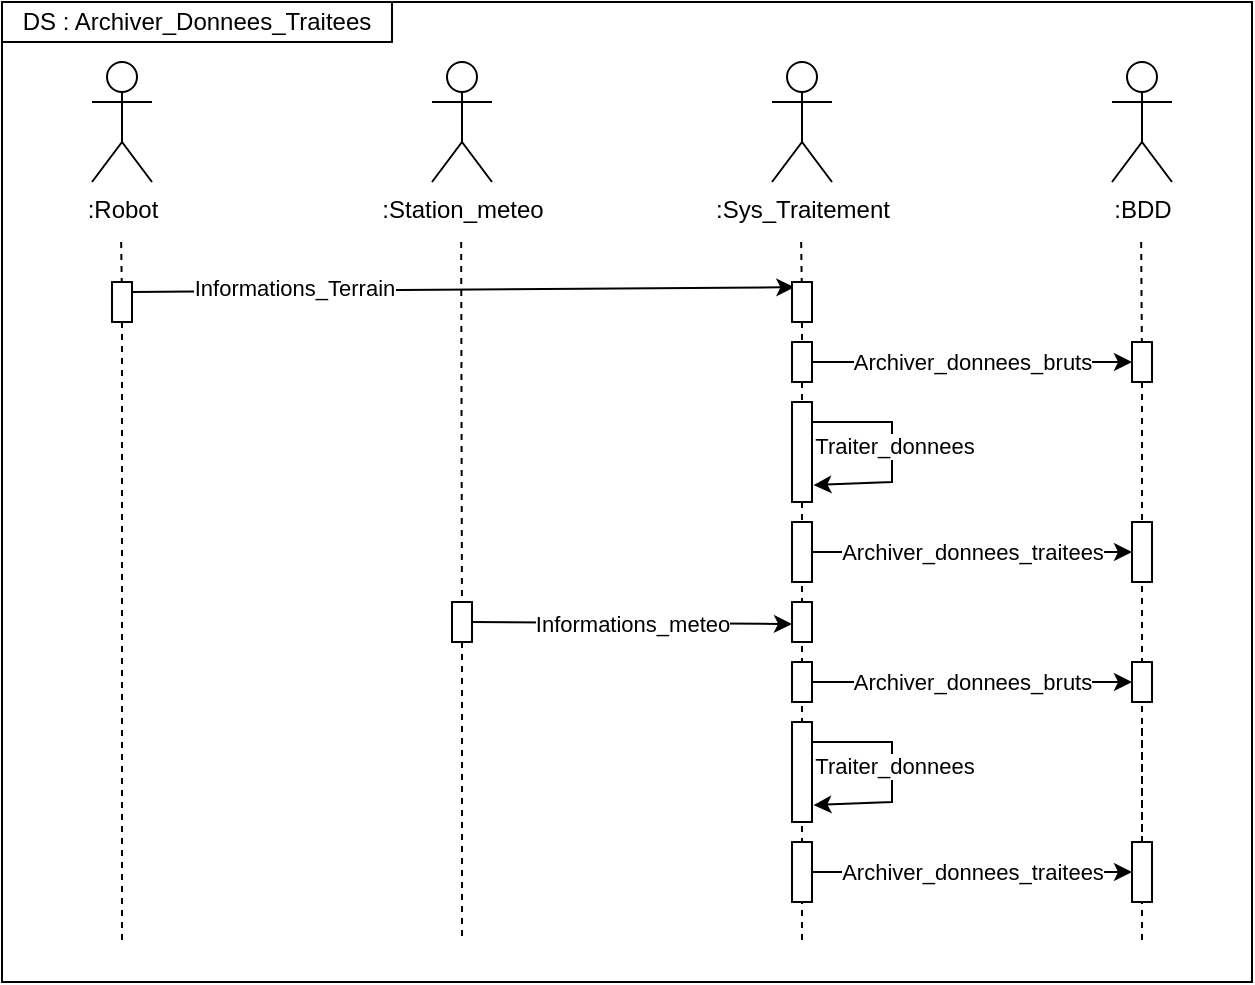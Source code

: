 <mxfile version="26.0.10">
  <diagram name="Page-1" id="2s50flM465wgNOnY-cEj">
    <mxGraphModel dx="1154" dy="532" grid="1" gridSize="10" guides="1" tooltips="1" connect="1" arrows="1" fold="1" page="1" pageScale="1" pageWidth="827" pageHeight="1169" math="0" shadow="0">
      <root>
        <mxCell id="0" />
        <mxCell id="1" parent="0" />
        <mxCell id="l41az-iPea58eBpbd93N-1" value="" style="rounded=0;whiteSpace=wrap;html=1;" parent="1" vertex="1">
          <mxGeometry x="75" y="90" width="625" height="490" as="geometry" />
        </mxCell>
        <mxCell id="MxAEn-52afu2dkst7SV7-1" value="&lt;div&gt;:Robot&lt;/div&gt;" style="shape=umlActor;verticalLabelPosition=bottom;verticalAlign=top;html=1;outlineConnect=0;" parent="1" vertex="1">
          <mxGeometry x="120" y="120" width="30" height="60" as="geometry" />
        </mxCell>
        <mxCell id="MxAEn-52afu2dkst7SV7-2" value=":BDD" style="shape=umlActor;verticalLabelPosition=bottom;verticalAlign=top;html=1;outlineConnect=0;" parent="1" vertex="1">
          <mxGeometry x="630" y="120" width="30" height="60" as="geometry" />
        </mxCell>
        <mxCell id="MxAEn-52afu2dkst7SV7-3" value=":Station_meteo" style="shape=umlActor;verticalLabelPosition=bottom;verticalAlign=top;html=1;outlineConnect=0;" parent="1" vertex="1">
          <mxGeometry x="290" y="120" width="30" height="60" as="geometry" />
        </mxCell>
        <mxCell id="MxAEn-52afu2dkst7SV7-4" value=":Sys_Traitement" style="shape=umlActor;verticalLabelPosition=bottom;verticalAlign=top;html=1;outlineConnect=0;" parent="1" vertex="1">
          <mxGeometry x="460" y="120" width="30" height="60" as="geometry" />
        </mxCell>
        <mxCell id="MxAEn-52afu2dkst7SV7-6" value="" style="endArrow=none;dashed=1;html=1;rounded=0;" parent="1" source="MxAEn-52afu2dkst7SV7-13" edge="1">
          <mxGeometry width="50" height="50" relative="1" as="geometry">
            <mxPoint x="134.58" y="210" as="sourcePoint" />
            <mxPoint x="135" y="560" as="targetPoint" />
          </mxGeometry>
        </mxCell>
        <mxCell id="MxAEn-52afu2dkst7SV7-7" value="" style="endArrow=none;dashed=1;html=1;rounded=0;" parent="1" source="MxAEn-52afu2dkst7SV7-30" edge="1">
          <mxGeometry width="50" height="50" relative="1" as="geometry">
            <mxPoint x="644.58" y="190" as="sourcePoint" />
            <mxPoint x="645" y="450" as="targetPoint" />
          </mxGeometry>
        </mxCell>
        <mxCell id="MxAEn-52afu2dkst7SV7-8" value="" style="endArrow=none;dashed=1;html=1;rounded=0;" parent="1" source="MxAEn-52afu2dkst7SV7-33" edge="1">
          <mxGeometry width="50" height="50" relative="1" as="geometry">
            <mxPoint x="474.58" y="210" as="sourcePoint" />
            <mxPoint x="475" y="560" as="targetPoint" />
          </mxGeometry>
        </mxCell>
        <mxCell id="MxAEn-52afu2dkst7SV7-9" value="" style="endArrow=none;dashed=1;html=1;rounded=0;" parent="1" source="MxAEn-52afu2dkst7SV7-19" edge="1">
          <mxGeometry width="50" height="50" relative="1" as="geometry">
            <mxPoint x="304.58" y="190" as="sourcePoint" />
            <mxPoint x="305" y="560" as="targetPoint" />
          </mxGeometry>
        </mxCell>
        <mxCell id="MxAEn-52afu2dkst7SV7-14" value="" style="endArrow=none;dashed=1;html=1;rounded=0;" parent="1" target="MxAEn-52afu2dkst7SV7-13" edge="1">
          <mxGeometry width="50" height="50" relative="1" as="geometry">
            <mxPoint x="134.58" y="210" as="sourcePoint" />
            <mxPoint x="134.58" y="690" as="targetPoint" />
          </mxGeometry>
        </mxCell>
        <mxCell id="MxAEn-52afu2dkst7SV7-13" value="" style="rounded=0;whiteSpace=wrap;html=1;" parent="1" vertex="1">
          <mxGeometry x="130" y="230" width="10" height="20" as="geometry" />
        </mxCell>
        <mxCell id="MxAEn-52afu2dkst7SV7-15" value="" style="endArrow=classic;html=1;rounded=0;exitX=1;exitY=0.25;exitDx=0;exitDy=0;entryX=0.117;entryY=0.131;entryDx=0;entryDy=0;entryPerimeter=0;" parent="1" source="MxAEn-52afu2dkst7SV7-13" target="MxAEn-52afu2dkst7SV7-16" edge="1">
          <mxGeometry width="50" height="50" relative="1" as="geometry">
            <mxPoint x="560" y="450" as="sourcePoint" />
            <mxPoint x="460" y="240" as="targetPoint" />
          </mxGeometry>
        </mxCell>
        <mxCell id="MxAEn-52afu2dkst7SV7-18" value="Informations_Terrain" style="edgeLabel;html=1;align=center;verticalAlign=middle;resizable=0;points=[];" parent="MxAEn-52afu2dkst7SV7-15" vertex="1" connectable="0">
          <mxGeometry x="-0.351" y="1" relative="1" as="geometry">
            <mxPoint x="-27" as="offset" />
          </mxGeometry>
        </mxCell>
        <mxCell id="MxAEn-52afu2dkst7SV7-17" value="" style="endArrow=none;dashed=1;html=1;rounded=0;" parent="1" target="MxAEn-52afu2dkst7SV7-16" edge="1">
          <mxGeometry width="50" height="50" relative="1" as="geometry">
            <mxPoint x="474.58" y="210" as="sourcePoint" />
            <mxPoint x="474.58" y="690" as="targetPoint" />
          </mxGeometry>
        </mxCell>
        <mxCell id="MxAEn-52afu2dkst7SV7-16" value="" style="rounded=0;whiteSpace=wrap;html=1;" parent="1" vertex="1">
          <mxGeometry x="470" y="230" width="10" height="20" as="geometry" />
        </mxCell>
        <mxCell id="MxAEn-52afu2dkst7SV7-20" value="" style="endArrow=none;dashed=1;html=1;rounded=0;" parent="1" target="MxAEn-52afu2dkst7SV7-19" edge="1">
          <mxGeometry width="50" height="50" relative="1" as="geometry">
            <mxPoint x="304.58" y="210" as="sourcePoint" />
            <mxPoint x="304.58" y="690" as="targetPoint" />
          </mxGeometry>
        </mxCell>
        <mxCell id="MxAEn-52afu2dkst7SV7-19" value="" style="rounded=0;whiteSpace=wrap;html=1;" parent="1" vertex="1">
          <mxGeometry x="300" y="390" width="10" height="20" as="geometry" />
        </mxCell>
        <mxCell id="MxAEn-52afu2dkst7SV7-21" value="" style="endArrow=classic;html=1;rounded=0;exitX=1;exitY=0.5;exitDx=0;exitDy=0;" parent="1" source="MxAEn-52afu2dkst7SV7-19" edge="1">
          <mxGeometry width="50" height="50" relative="1" as="geometry">
            <mxPoint x="150" y="370" as="sourcePoint" />
            <mxPoint x="470" y="401" as="targetPoint" />
          </mxGeometry>
        </mxCell>
        <mxCell id="MxAEn-52afu2dkst7SV7-22" value="Informations_meteo" style="edgeLabel;html=1;align=center;verticalAlign=middle;resizable=0;points=[];" parent="MxAEn-52afu2dkst7SV7-21" vertex="1" connectable="0">
          <mxGeometry x="-0.351" y="1" relative="1" as="geometry">
            <mxPoint x="28" y="1" as="offset" />
          </mxGeometry>
        </mxCell>
        <mxCell id="MxAEn-52afu2dkst7SV7-24" value="" style="endArrow=none;dashed=1;html=1;rounded=0;" parent="1" source="MxAEn-52afu2dkst7SV7-16" target="MxAEn-52afu2dkst7SV7-23" edge="1">
          <mxGeometry width="50" height="50" relative="1" as="geometry">
            <mxPoint x="475" y="290" as="sourcePoint" />
            <mxPoint x="474.58" y="690" as="targetPoint" />
          </mxGeometry>
        </mxCell>
        <mxCell id="MxAEn-52afu2dkst7SV7-23" value="" style="rounded=0;whiteSpace=wrap;html=1;" parent="1" vertex="1">
          <mxGeometry x="470" y="260" width="10" height="20" as="geometry" />
        </mxCell>
        <mxCell id="MxAEn-52afu2dkst7SV7-26" value="" style="endArrow=none;dashed=1;html=1;rounded=0;" parent="1" target="MxAEn-52afu2dkst7SV7-25" edge="1">
          <mxGeometry width="50" height="50" relative="1" as="geometry">
            <mxPoint x="644.58" y="210" as="sourcePoint" />
            <mxPoint x="644.58" y="690" as="targetPoint" />
          </mxGeometry>
        </mxCell>
        <mxCell id="MxAEn-52afu2dkst7SV7-25" value="" style="rounded=0;whiteSpace=wrap;html=1;" parent="1" vertex="1">
          <mxGeometry x="640" y="260" width="10" height="20" as="geometry" />
        </mxCell>
        <mxCell id="MxAEn-52afu2dkst7SV7-27" value="" style="endArrow=classic;html=1;rounded=0;exitX=1;exitY=0.5;exitDx=0;exitDy=0;entryX=0;entryY=0.5;entryDx=0;entryDy=0;" parent="1" source="MxAEn-52afu2dkst7SV7-23" target="MxAEn-52afu2dkst7SV7-25" edge="1">
          <mxGeometry width="50" height="50" relative="1" as="geometry">
            <mxPoint x="550" y="430" as="sourcePoint" />
            <mxPoint x="600" y="380" as="targetPoint" />
          </mxGeometry>
        </mxCell>
        <mxCell id="MxAEn-52afu2dkst7SV7-28" value="Archiver_donnees_bruts" style="edgeLabel;html=1;align=center;verticalAlign=middle;resizable=0;points=[];" parent="MxAEn-52afu2dkst7SV7-27" vertex="1" connectable="0">
          <mxGeometry x="0.09" relative="1" as="geometry">
            <mxPoint x="-7" as="offset" />
          </mxGeometry>
        </mxCell>
        <mxCell id="MxAEn-52afu2dkst7SV7-29" value="" style="rounded=0;whiteSpace=wrap;html=1;" parent="1" vertex="1">
          <mxGeometry x="470" y="510" width="10" height="30" as="geometry" />
        </mxCell>
        <mxCell id="MxAEn-52afu2dkst7SV7-31" value="" style="endArrow=classic;html=1;rounded=0;exitX=1;exitY=0.5;exitDx=0;exitDy=0;entryX=0;entryY=0.5;entryDx=0;entryDy=0;" parent="1" source="MxAEn-52afu2dkst7SV7-29" target="MxAEn-52afu2dkst7SV7-30" edge="1">
          <mxGeometry width="50" height="50" relative="1" as="geometry">
            <mxPoint x="550" y="470" as="sourcePoint" />
            <mxPoint x="600" y="420" as="targetPoint" />
          </mxGeometry>
        </mxCell>
        <mxCell id="MxAEn-52afu2dkst7SV7-32" value="Archiver_donnees_traitees" style="edgeLabel;html=1;align=center;verticalAlign=middle;resizable=0;points=[];" parent="MxAEn-52afu2dkst7SV7-31" vertex="1" connectable="0">
          <mxGeometry x="0.09" relative="1" as="geometry">
            <mxPoint x="-7" as="offset" />
          </mxGeometry>
        </mxCell>
        <mxCell id="MxAEn-52afu2dkst7SV7-34" value="" style="endArrow=none;dashed=1;html=1;rounded=0;" parent="1" source="MxAEn-52afu2dkst7SV7-23" target="MxAEn-52afu2dkst7SV7-33" edge="1">
          <mxGeometry width="50" height="50" relative="1" as="geometry">
            <mxPoint x="475" y="330" as="sourcePoint" />
            <mxPoint x="474.58" y="690" as="targetPoint" />
          </mxGeometry>
        </mxCell>
        <mxCell id="MxAEn-52afu2dkst7SV7-33" value="" style="rounded=0;whiteSpace=wrap;html=1;" parent="1" vertex="1">
          <mxGeometry x="470" y="290" width="10" height="50" as="geometry" />
        </mxCell>
        <mxCell id="MxAEn-52afu2dkst7SV7-35" value="" style="endArrow=classic;html=1;rounded=0;exitX=1;exitY=0.5;exitDx=0;exitDy=0;entryX=1.071;entryY=0.831;entryDx=0;entryDy=0;entryPerimeter=0;" parent="1" target="MxAEn-52afu2dkst7SV7-33" edge="1">
          <mxGeometry width="50" height="50" relative="1" as="geometry">
            <mxPoint x="480" y="300" as="sourcePoint" />
            <mxPoint x="560" y="300" as="targetPoint" />
            <Array as="points">
              <mxPoint x="520" y="300" />
              <mxPoint x="520" y="330" />
            </Array>
          </mxGeometry>
        </mxCell>
        <mxCell id="MxAEn-52afu2dkst7SV7-37" value="Traiter_donnees" style="edgeLabel;html=1;align=center;verticalAlign=middle;resizable=0;points=[];" parent="MxAEn-52afu2dkst7SV7-35" vertex="1" connectable="0">
          <mxGeometry x="-0.059" y="1" relative="1" as="geometry">
            <mxPoint as="offset" />
          </mxGeometry>
        </mxCell>
        <mxCell id="l41az-iPea58eBpbd93N-2" value="DS : Archiver_Donnees_Traitees" style="shape=partialRectangle;whiteSpace=wrap;html=1;top=0;left=0;fillColor=none;" parent="1" vertex="1">
          <mxGeometry x="75" y="90" width="195" height="20" as="geometry" />
        </mxCell>
        <mxCell id="ENASbzGM_fgR1nh3ohyx-3" value="" style="rounded=0;whiteSpace=wrap;html=1;" vertex="1" parent="1">
          <mxGeometry x="470" y="390" width="10" height="20" as="geometry" />
        </mxCell>
        <mxCell id="ENASbzGM_fgR1nh3ohyx-4" value="" style="rounded=0;whiteSpace=wrap;html=1;" vertex="1" parent="1">
          <mxGeometry x="470" y="450" width="10" height="50" as="geometry" />
        </mxCell>
        <mxCell id="ENASbzGM_fgR1nh3ohyx-5" value="" style="endArrow=classic;html=1;rounded=0;exitX=1;exitY=0.5;exitDx=0;exitDy=0;entryX=1.071;entryY=0.831;entryDx=0;entryDy=0;entryPerimeter=0;" edge="1" parent="1" target="ENASbzGM_fgR1nh3ohyx-4">
          <mxGeometry width="50" height="50" relative="1" as="geometry">
            <mxPoint x="480" y="460" as="sourcePoint" />
            <mxPoint x="560" y="460" as="targetPoint" />
            <Array as="points">
              <mxPoint x="520" y="460" />
              <mxPoint x="520" y="490" />
            </Array>
          </mxGeometry>
        </mxCell>
        <mxCell id="ENASbzGM_fgR1nh3ohyx-6" value="Traiter_donnees" style="edgeLabel;html=1;align=center;verticalAlign=middle;resizable=0;points=[];" vertex="1" connectable="0" parent="ENASbzGM_fgR1nh3ohyx-5">
          <mxGeometry x="-0.059" y="1" relative="1" as="geometry">
            <mxPoint as="offset" />
          </mxGeometry>
        </mxCell>
        <mxCell id="ENASbzGM_fgR1nh3ohyx-7" value="" style="endArrow=none;dashed=1;html=1;rounded=0;" edge="1" parent="1" source="MxAEn-52afu2dkst7SV7-25">
          <mxGeometry width="50" height="50" relative="1" as="geometry">
            <mxPoint x="645" y="280" as="sourcePoint" />
            <mxPoint x="645" y="560" as="targetPoint" />
          </mxGeometry>
        </mxCell>
        <mxCell id="MxAEn-52afu2dkst7SV7-30" value="" style="rounded=0;whiteSpace=wrap;html=1;" parent="1" vertex="1">
          <mxGeometry x="640" y="510" width="10" height="30" as="geometry" />
        </mxCell>
        <mxCell id="ENASbzGM_fgR1nh3ohyx-14" value="" style="rounded=0;whiteSpace=wrap;html=1;" vertex="1" parent="1">
          <mxGeometry x="470" y="350" width="10" height="30" as="geometry" />
        </mxCell>
        <mxCell id="ENASbzGM_fgR1nh3ohyx-15" value="" style="endArrow=classic;html=1;rounded=0;exitX=1;exitY=0.5;exitDx=0;exitDy=0;entryX=0;entryY=0.5;entryDx=0;entryDy=0;" edge="1" parent="1" source="ENASbzGM_fgR1nh3ohyx-14" target="ENASbzGM_fgR1nh3ohyx-17">
          <mxGeometry width="50" height="50" relative="1" as="geometry">
            <mxPoint x="550" y="400" as="sourcePoint" />
            <mxPoint x="600" y="350" as="targetPoint" />
          </mxGeometry>
        </mxCell>
        <mxCell id="ENASbzGM_fgR1nh3ohyx-16" value="Archiver_donnees_traitees" style="edgeLabel;html=1;align=center;verticalAlign=middle;resizable=0;points=[];" vertex="1" connectable="0" parent="ENASbzGM_fgR1nh3ohyx-15">
          <mxGeometry x="0.09" relative="1" as="geometry">
            <mxPoint x="-7" as="offset" />
          </mxGeometry>
        </mxCell>
        <mxCell id="ENASbzGM_fgR1nh3ohyx-17" value="" style="rounded=0;whiteSpace=wrap;html=1;" vertex="1" parent="1">
          <mxGeometry x="640" y="350" width="10" height="30" as="geometry" />
        </mxCell>
        <mxCell id="ENASbzGM_fgR1nh3ohyx-22" value="" style="rounded=0;whiteSpace=wrap;html=1;" vertex="1" parent="1">
          <mxGeometry x="470" y="420" width="10" height="20" as="geometry" />
        </mxCell>
        <mxCell id="ENASbzGM_fgR1nh3ohyx-23" value="" style="rounded=0;whiteSpace=wrap;html=1;" vertex="1" parent="1">
          <mxGeometry x="640" y="420" width="10" height="20" as="geometry" />
        </mxCell>
        <mxCell id="ENASbzGM_fgR1nh3ohyx-24" value="" style="endArrow=classic;html=1;rounded=0;exitX=1;exitY=0.5;exitDx=0;exitDy=0;entryX=0;entryY=0.5;entryDx=0;entryDy=0;" edge="1" parent="1" source="ENASbzGM_fgR1nh3ohyx-22" target="ENASbzGM_fgR1nh3ohyx-23">
          <mxGeometry width="50" height="50" relative="1" as="geometry">
            <mxPoint x="550" y="590" as="sourcePoint" />
            <mxPoint x="600" y="540" as="targetPoint" />
          </mxGeometry>
        </mxCell>
        <mxCell id="ENASbzGM_fgR1nh3ohyx-25" value="Archiver_donnees_bruts" style="edgeLabel;html=1;align=center;verticalAlign=middle;resizable=0;points=[];" vertex="1" connectable="0" parent="ENASbzGM_fgR1nh3ohyx-24">
          <mxGeometry x="0.09" relative="1" as="geometry">
            <mxPoint x="-7" as="offset" />
          </mxGeometry>
        </mxCell>
      </root>
    </mxGraphModel>
  </diagram>
</mxfile>
